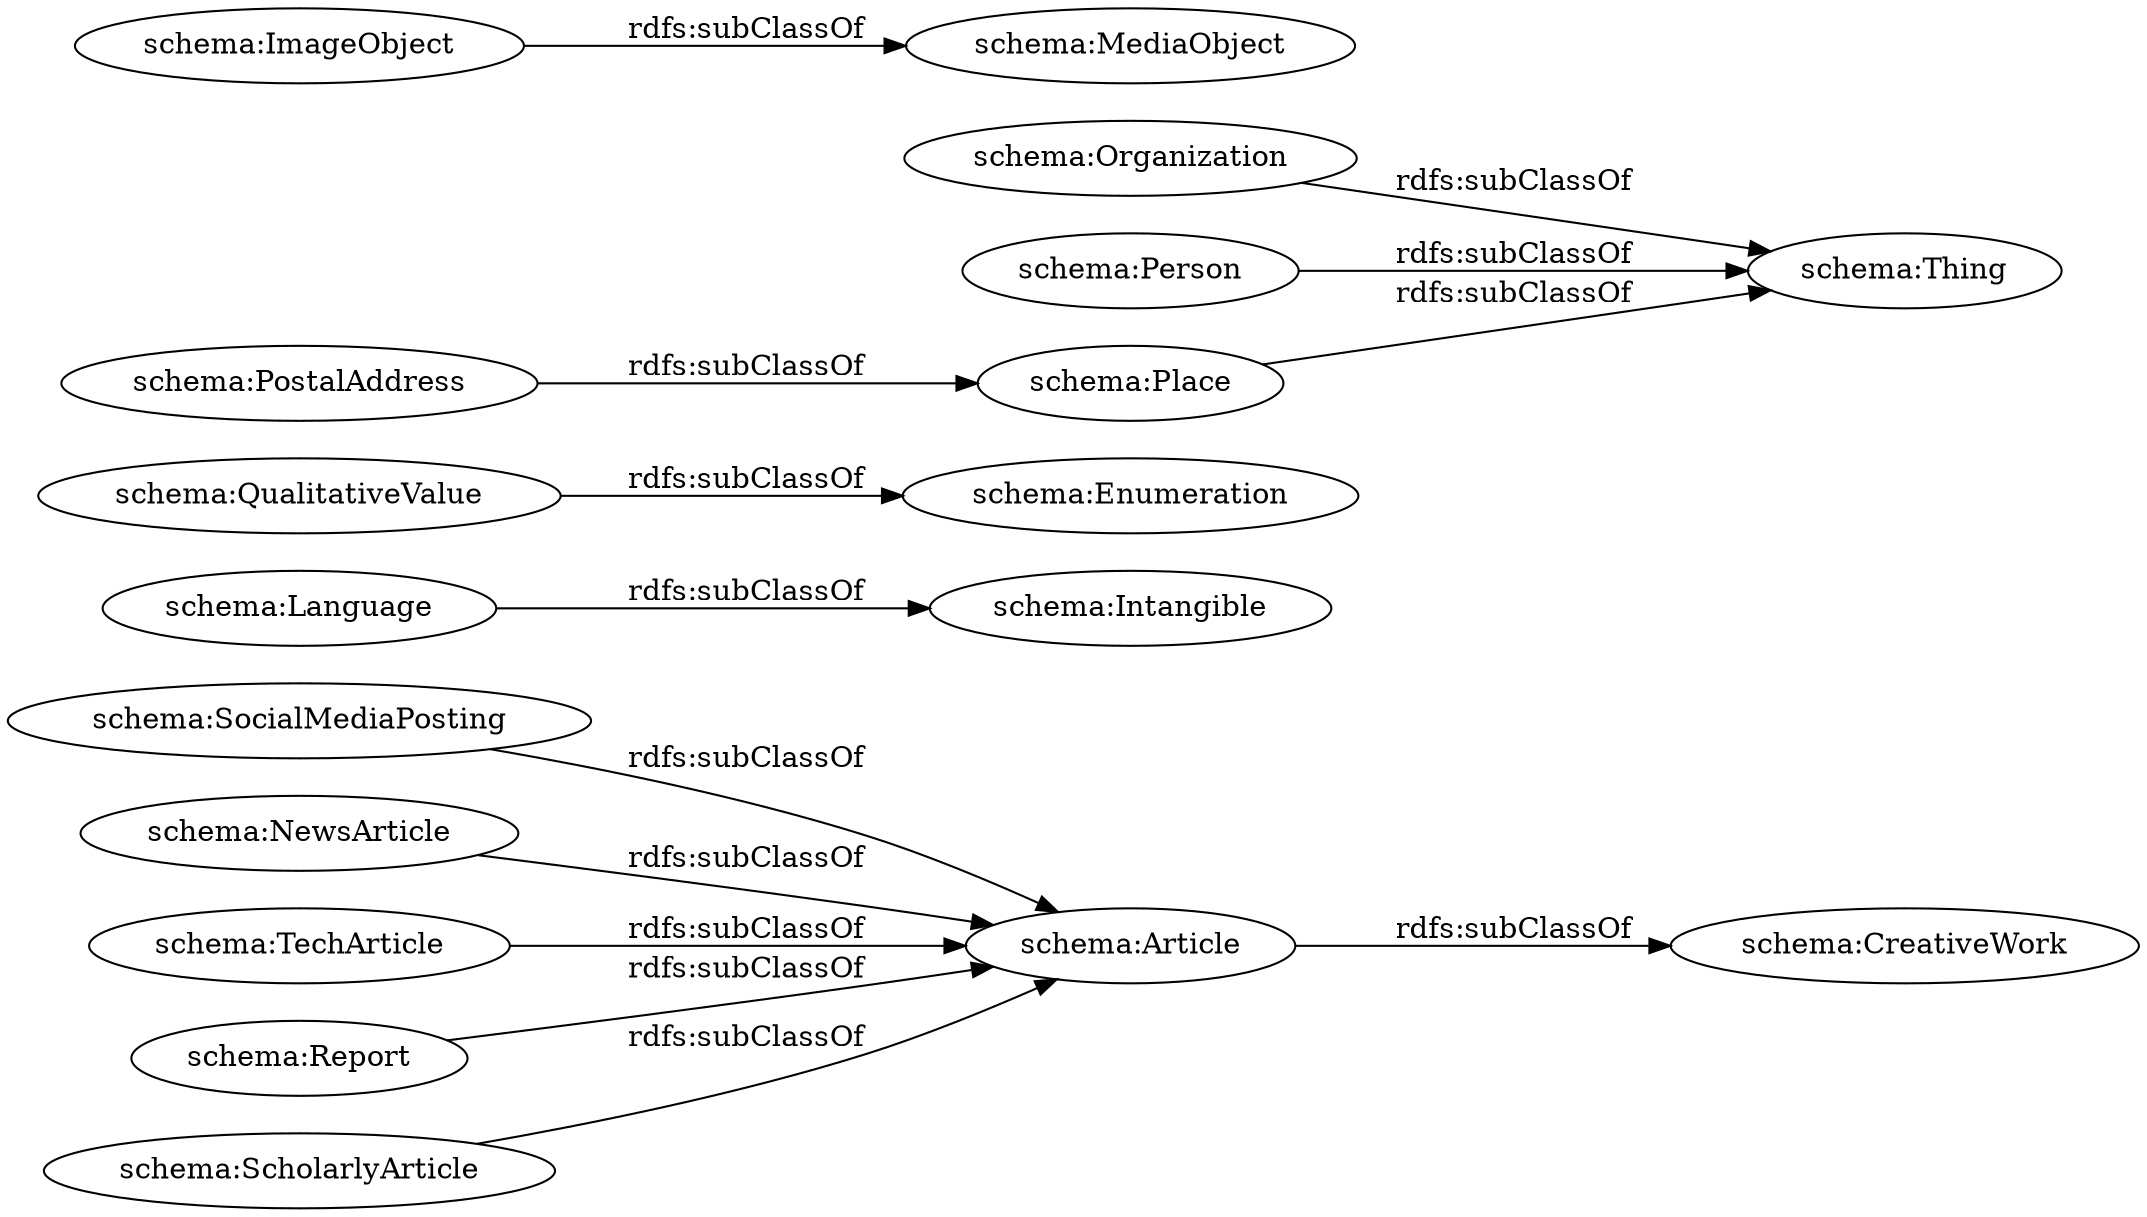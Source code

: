 digraph ar2dtool_diagram { 
rankdir=LR;
size="1000"
	"schema:SocialMediaPosting" -> "schema:Article" [ label = "rdfs:subClassOf" ];
	"schema:NewsArticle" -> "schema:Article" [ label = "rdfs:subClassOf" ];
	"schema:Language" -> "schema:Intangible" [ label = "rdfs:subClassOf" ];
	"schema:QualitativeValue" -> "schema:Enumeration" [ label = "rdfs:subClassOf" ];
	"schema:Place" -> "schema:Thing" [ label = "rdfs:subClassOf" ];
	"schema:TechArticle" -> "schema:Article" [ label = "rdfs:subClassOf" ];
	"schema:Organization" -> "schema:Thing" [ label = "rdfs:subClassOf" ];
	"schema:Article" -> "schema:CreativeWork" [ label = "rdfs:subClassOf" ];
	"schema:Report" -> "schema:Article" [ label = "rdfs:subClassOf" ];
	"schema:ImageObject" -> "schema:MediaObject" [ label = "rdfs:subClassOf" ];
	"schema:PostalAddress" -> "schema:Place" [ label = "rdfs:subClassOf" ];
	"schema:ScholarlyArticle" -> "schema:Article" [ label = "rdfs:subClassOf" ];
	"schema:Person" -> "schema:Thing" [ label = "rdfs:subClassOf" ];

}
